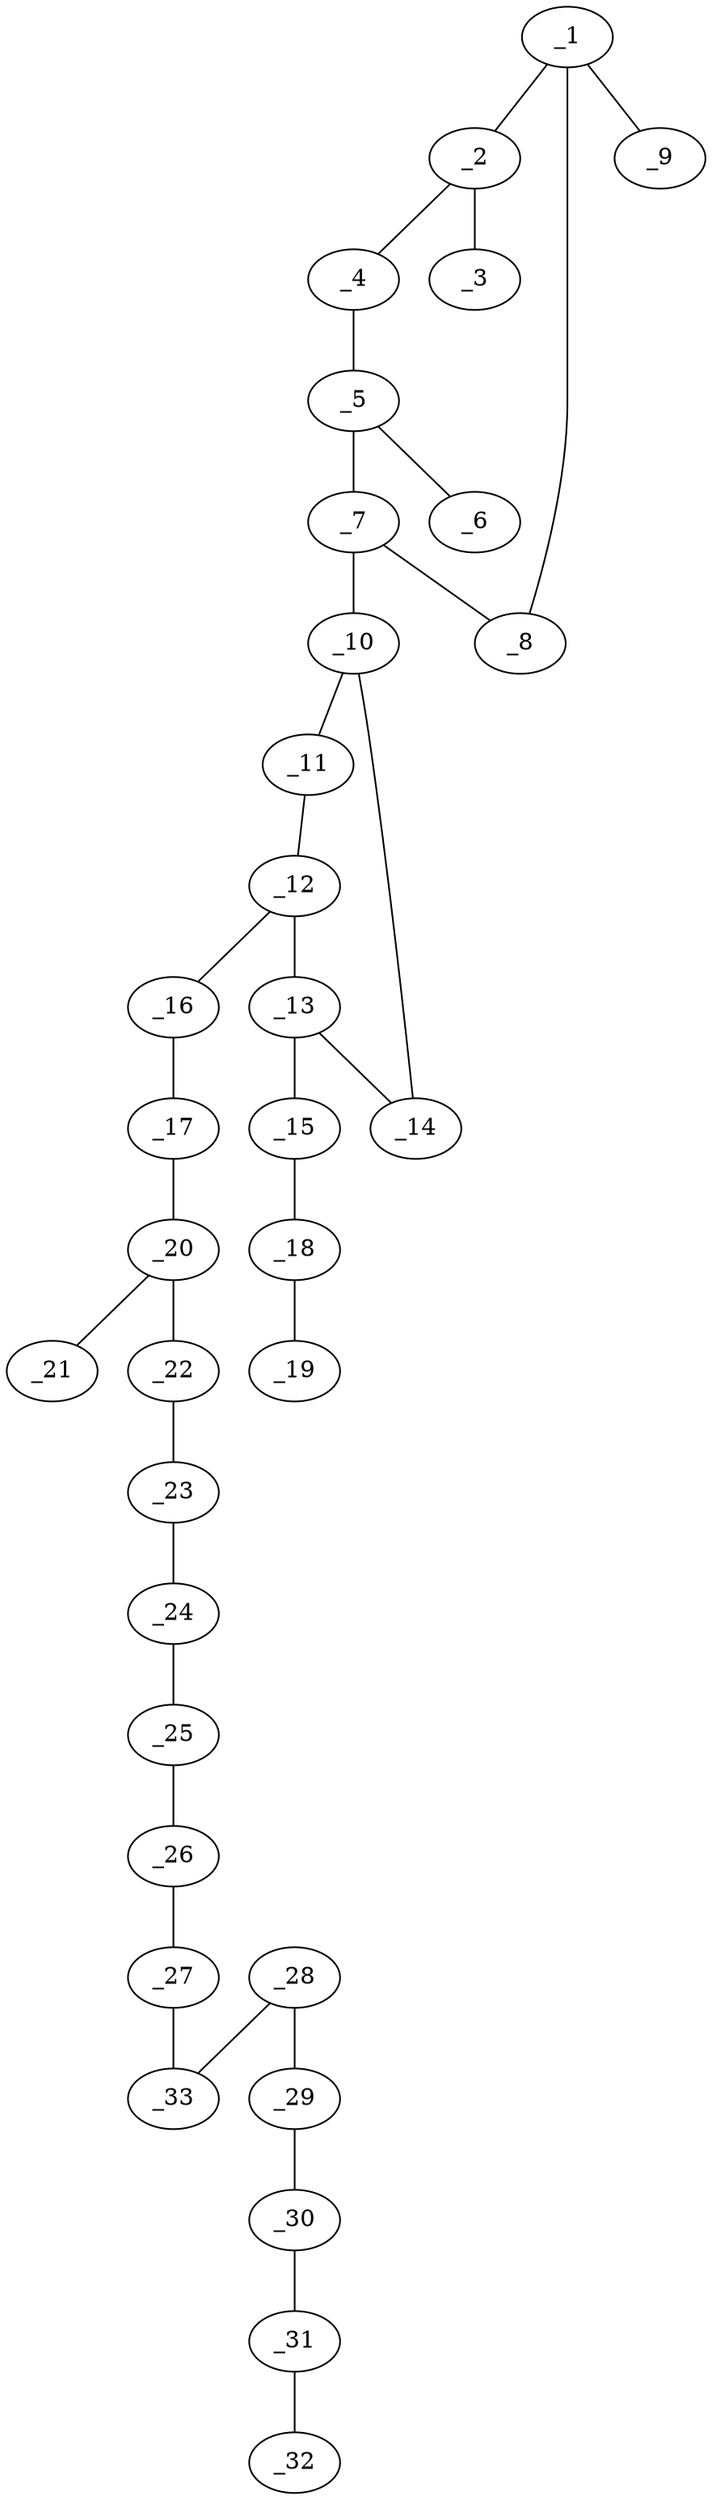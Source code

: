graph molid664209 {
	_1	 [charge=0,
		chem=1,
		symbol="C  ",
		x="15.0299",
		y="-4.1397"];
	_2	 [charge=0,
		chem=1,
		symbol="C  ",
		x="14.1639",
		y="-4.6397"];
	_1 -- _2	 [valence=1];
	_8	 [charge=0,
		chem=1,
		symbol="C  ",
		x="15.0299",
		y="-3.1397"];
	_1 -- _8	 [valence=2];
	_9	 [charge=0,
		chem=1,
		symbol="C  ",
		x="15.8959",
		y="-4.6397"];
	_1 -- _9	 [valence=1];
	_3	 [charge=0,
		chem=2,
		symbol="O  ",
		x="14.1639",
		y="-5.6397"];
	_2 -- _3	 [valence=2];
	_4	 [charge=0,
		chem=4,
		symbol="N  ",
		x="13.2979",
		y="-4.1397"];
	_2 -- _4	 [valence=1];
	_5	 [charge=0,
		chem=1,
		symbol="C  ",
		x="13.2979",
		y="-3.1397"];
	_4 -- _5	 [valence=1];
	_6	 [charge=0,
		chem=2,
		symbol="O  ",
		x="12.4318",
		y="-2.6397"];
	_5 -- _6	 [valence=2];
	_7	 [charge=0,
		chem=4,
		symbol="N  ",
		x="14.1639",
		y="-2.6397"];
	_5 -- _7	 [valence=1];
	_7 -- _8	 [valence=1];
	_10	 [charge=0,
		chem=1,
		symbol="C  ",
		x="14.1639",
		y="-1.6397"];
	_7 -- _10	 [valence=1];
	_11	 [charge=0,
		chem=2,
		symbol="O  ",
		x="13.3549",
		y="-1.0519"];
	_10 -- _11	 [valence=1];
	_14	 [charge=0,
		chem=1,
		symbol="C  ",
		x="14.9729",
		y="-1.0519"];
	_10 -- _14	 [valence=1];
	_12	 [charge=0,
		chem=1,
		symbol="C  ",
		x="13.6639",
		y="-0.1008"];
	_11 -- _12	 [valence=1];
	_13	 [charge=0,
		chem=1,
		symbol="C  ",
		x="14.6639",
		y="-0.1008"];
	_12 -- _13	 [valence=1];
	_16	 [charge=0,
		chem=1,
		symbol="C  ",
		x="13.0761",
		y="0.7082"];
	_12 -- _16	 [valence=1];
	_13 -- _14	 [valence=1];
	_15	 [charge=0,
		chem=4,
		symbol="N  ",
		x="15.2517",
		y="0.7082"];
	_13 -- _15	 [valence=1];
	_18	 [charge=1,
		chem=4,
		symbol="N  ",
		x="16.2462",
		y="0.6037"];
	_15 -- _18	 [valence=2];
	_17	 [charge=0,
		chem=2,
		symbol="O  ",
		x="12.0816",
		y="0.6037"];
	_16 -- _17	 [valence=1];
	_20	 [charge=0,
		chem=1,
		symbol="C  ",
		x="11.4938",
		y="1.4127"];
	_17 -- _20	 [valence=1];
	_19	 [charge=1,
		chem=4,
		symbol="N  ",
		x="17.2407",
		y="0.4991"];
	_18 -- _19	 [valence=2];
	_21	 [charge=0,
		chem=2,
		symbol="O  ",
		x="11.9006",
		y="2.3262"];
	_20 -- _21	 [valence=2];
	_22	 [charge=0,
		chem=1,
		symbol="C  ",
		x="10.4993",
		y="1.3082"];
	_20 -- _22	 [valence=1];
	_23	 [charge=0,
		chem=1,
		symbol="C  ",
		x="9.9115",
		y="2.1172"];
	_22 -- _23	 [valence=1];
	_24	 [charge=0,
		chem=1,
		symbol="C  ",
		x="8.917",
		y="2.0127"];
	_23 -- _24	 [valence=1];
	_25	 [charge=0,
		chem=1,
		symbol="C  ",
		x="8.3292",
		y="2.8217"];
	_24 -- _25	 [valence=1];
	_26	 [charge=0,
		chem=1,
		symbol="C  ",
		x="7.3347",
		y="2.7172"];
	_25 -- _26	 [valence=1];
	_27	 [charge=0,
		chem=1,
		symbol="C  ",
		x="6.7469",
		y="3.5262"];
	_26 -- _27	 [valence=1];
	_33	 [charge=0,
		chem=1,
		symbol="C  ",
		x="5.7524",
		y="3.4217"];
	_27 -- _33	 [valence=1];
	_28	 [charge=0,
		chem=1,
		symbol="C  ",
		x="5.1646",
		y="4.2307"];
	_29	 [charge=0,
		chem=1,
		symbol="C  ",
		x="4.1701",
		y="4.1261"];
	_28 -- _29	 [valence=1];
	_28 -- _33	 [valence=1];
	_30	 [charge=0,
		chem=1,
		symbol="C  ",
		x="3.5823",
		y="4.9352"];
	_29 -- _30	 [valence=1];
	_31	 [charge=0,
		chem=1,
		symbol="C  ",
		x="2.5878",
		y="4.8306"];
	_30 -- _31	 [valence=1];
	_32	 [charge=0,
		chem=21,
		symbol="I  ",
		x=2,
		y="5.6397"];
	_31 -- _32	 [valence=1];
}
